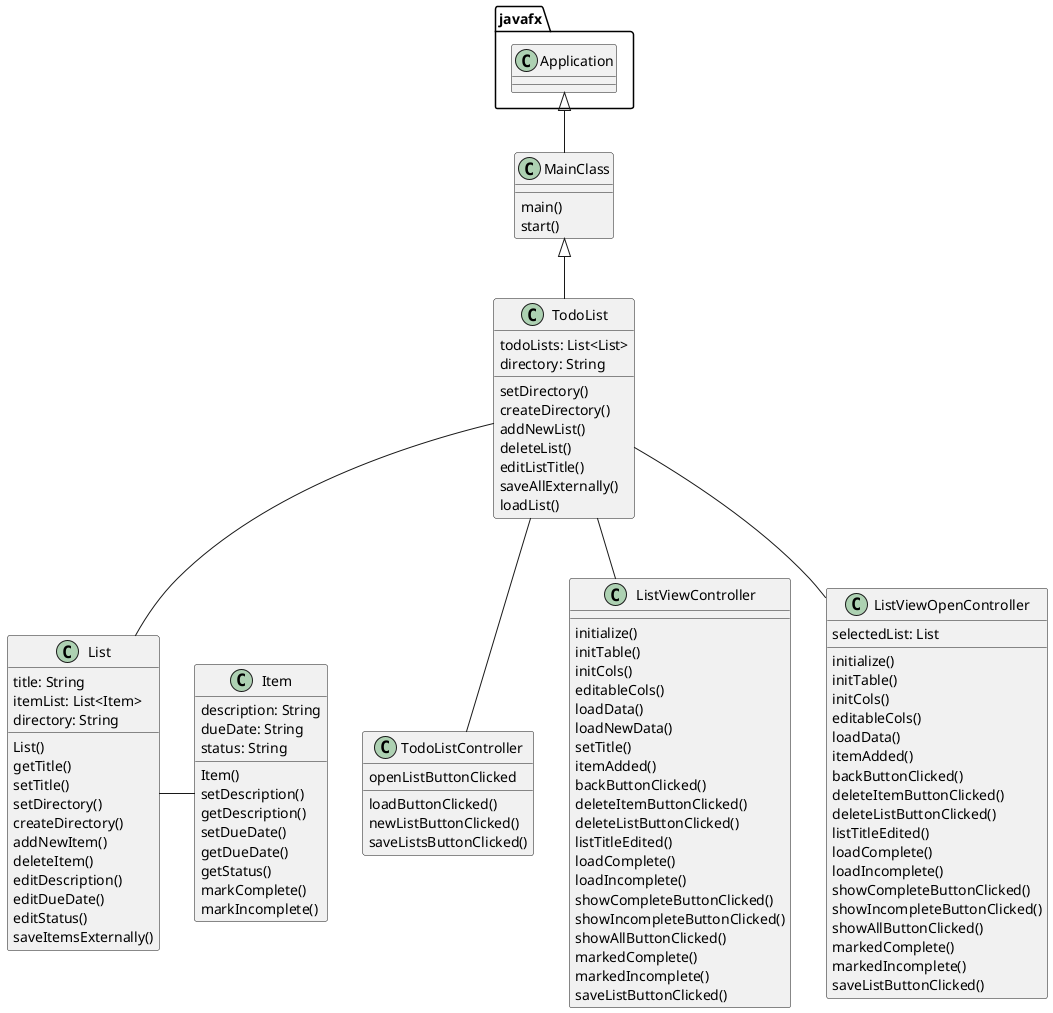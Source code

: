 @startuml
'https://plantuml.com/sequence-diagram

class TodoList {
    todoLists: List<List>
    directory: String

    setDirectory()
    createDirectory()
    addNewList()
    deleteList()
    editListTitle()
    saveAllExternally()
    loadList()
}

class TodoListController {
    loadButtonClicked()
    newListButtonClicked()
    saveListsButtonClicked()
    openListButtonClicked
}

class ListViewController {
    initialize()
    initTable()
    initCols()
    editableCols()
    loadData()
    loadNewData()
    setTitle()
    itemAdded()
    backButtonClicked()
    deleteItemButtonClicked()
    deleteListButtonClicked()
    listTitleEdited()
    loadComplete()
    loadIncomplete()
    showCompleteButtonClicked()
    showIncompleteButtonClicked()
    showAllButtonClicked()
    markedComplete()
    markedIncomplete()
    saveListButtonClicked()
}

class ListViewOpenController {
    selectedList: List

    initialize()
    initTable()
    initCols()
    editableCols()
    loadData()
    itemAdded()
    backButtonClicked()
    deleteItemButtonClicked()
    deleteListButtonClicked()
    listTitleEdited()
    loadComplete()
    loadIncomplete()
    showCompleteButtonClicked()
    showIncompleteButtonClicked()
    showAllButtonClicked()
    markedComplete()
    markedIncomplete()
    saveListButtonClicked()
}

class MainClass {
 main()
 start()
}

class List {
    title: String
    itemList: List<Item>
    directory: String

    List()
    getTitle()
    setTitle()
    setDirectory()
    createDirectory()
    addNewItem()
    deleteItem()
    editDescription()
    editDueDate()
    editStatus()
    saveItemsExternally()
}

class Item {
    description: String
    dueDate: String
    status: String

    Item()
    setDescription()
    getDescription()
    setDueDate()
    getDueDate()
    getStatus()
    markComplete()
    markIncomplete()
}

javafx.Application <|-- MainClass
MainClass <|-- TodoList
TodoList -- List
TodoList -- TodoListController
TodoList -- ListViewController
TodoList -- ListViewOpenController
List - Item

@enduml